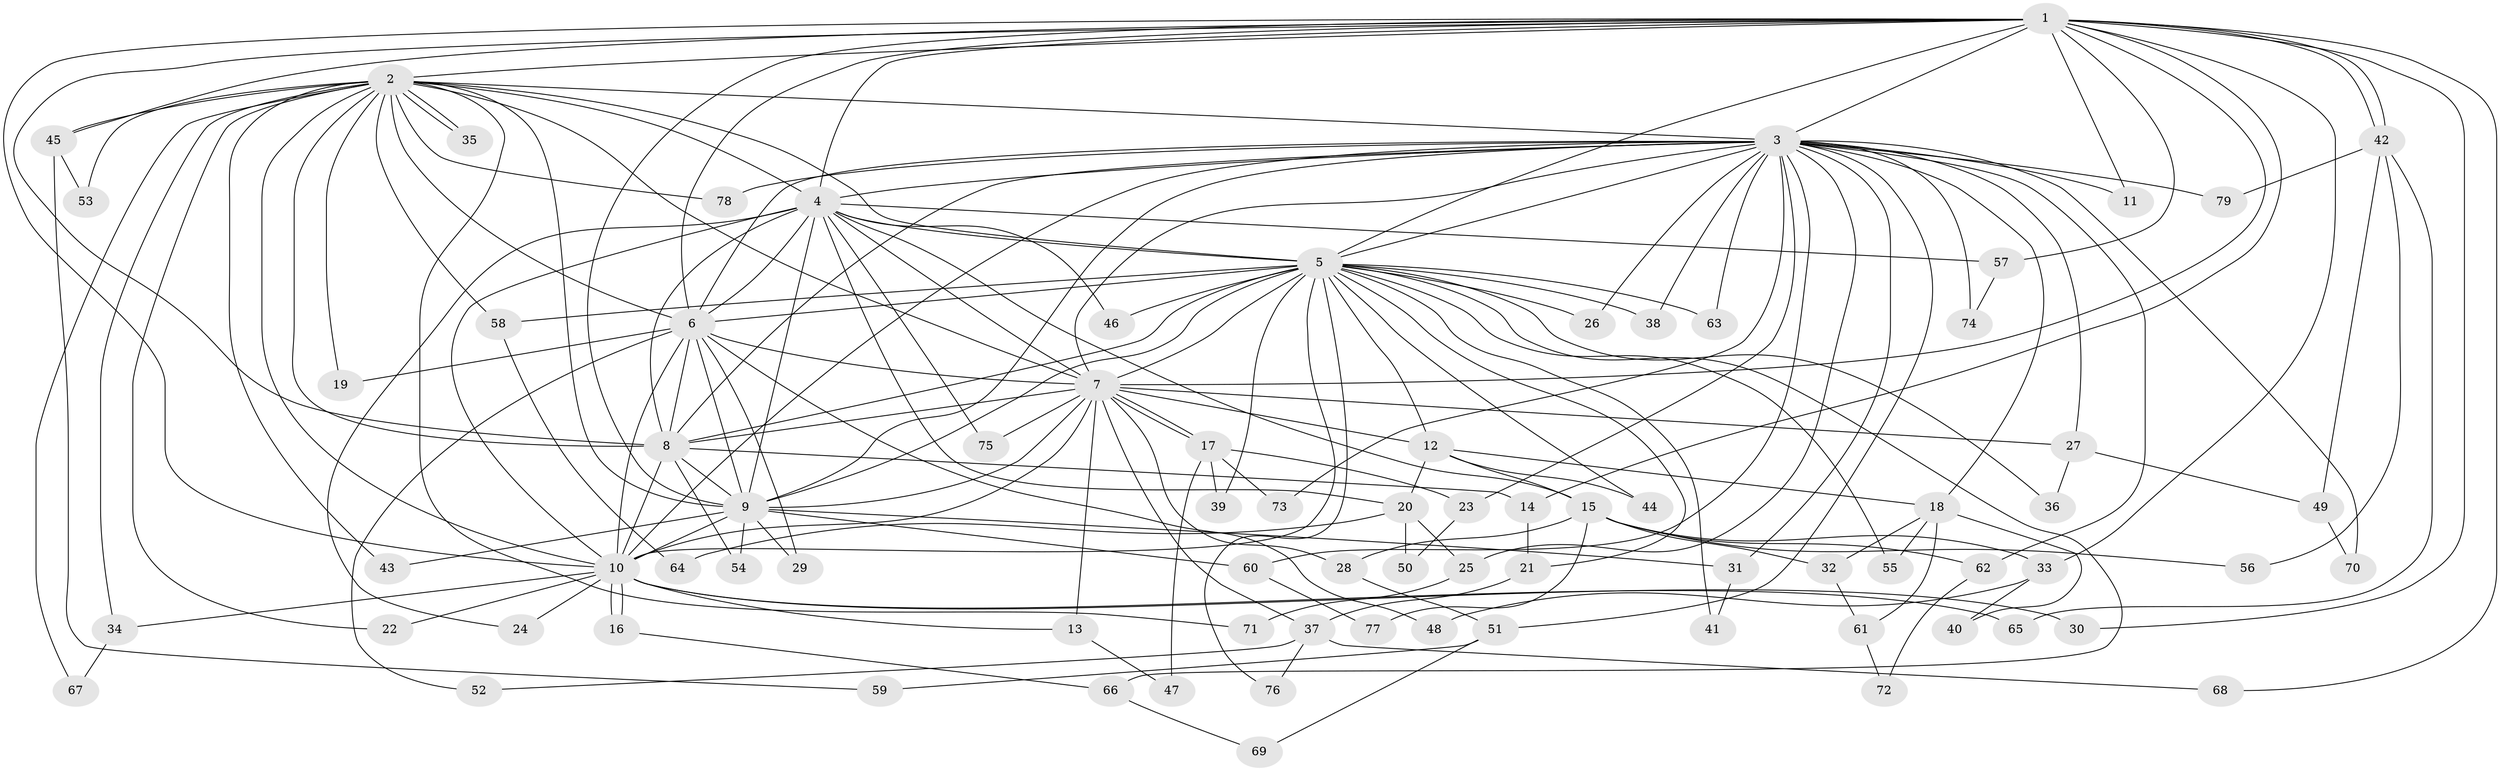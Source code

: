 // coarse degree distribution, {17: 0.03508771929824561, 22: 0.017543859649122806, 24: 0.017543859649122806, 20: 0.017543859649122806, 18: 0.017543859649122806, 9: 0.03508771929824561, 14: 0.017543859649122806, 2: 0.43859649122807015, 3: 0.24561403508771928, 6: 0.05263157894736842, 5: 0.05263157894736842, 4: 0.03508771929824561, 1: 0.017543859649122806}
// Generated by graph-tools (version 1.1) at 2025/23/03/03/25 07:23:47]
// undirected, 79 vertices, 183 edges
graph export_dot {
graph [start="1"]
  node [color=gray90,style=filled];
  1;
  2;
  3;
  4;
  5;
  6;
  7;
  8;
  9;
  10;
  11;
  12;
  13;
  14;
  15;
  16;
  17;
  18;
  19;
  20;
  21;
  22;
  23;
  24;
  25;
  26;
  27;
  28;
  29;
  30;
  31;
  32;
  33;
  34;
  35;
  36;
  37;
  38;
  39;
  40;
  41;
  42;
  43;
  44;
  45;
  46;
  47;
  48;
  49;
  50;
  51;
  52;
  53;
  54;
  55;
  56;
  57;
  58;
  59;
  60;
  61;
  62;
  63;
  64;
  65;
  66;
  67;
  68;
  69;
  70;
  71;
  72;
  73;
  74;
  75;
  76;
  77;
  78;
  79;
  1 -- 2;
  1 -- 3;
  1 -- 4;
  1 -- 5;
  1 -- 6;
  1 -- 7;
  1 -- 8;
  1 -- 9;
  1 -- 10;
  1 -- 11;
  1 -- 14;
  1 -- 30;
  1 -- 33;
  1 -- 42;
  1 -- 42;
  1 -- 45;
  1 -- 57;
  1 -- 68;
  2 -- 3;
  2 -- 4;
  2 -- 5;
  2 -- 6;
  2 -- 7;
  2 -- 8;
  2 -- 9;
  2 -- 10;
  2 -- 19;
  2 -- 22;
  2 -- 34;
  2 -- 35;
  2 -- 35;
  2 -- 43;
  2 -- 45;
  2 -- 53;
  2 -- 58;
  2 -- 67;
  2 -- 71;
  2 -- 78;
  3 -- 4;
  3 -- 5;
  3 -- 6;
  3 -- 7;
  3 -- 8;
  3 -- 9;
  3 -- 10;
  3 -- 11;
  3 -- 18;
  3 -- 23;
  3 -- 25;
  3 -- 26;
  3 -- 27;
  3 -- 31;
  3 -- 38;
  3 -- 51;
  3 -- 60;
  3 -- 62;
  3 -- 63;
  3 -- 70;
  3 -- 73;
  3 -- 74;
  3 -- 78;
  3 -- 79;
  4 -- 5;
  4 -- 6;
  4 -- 7;
  4 -- 8;
  4 -- 9;
  4 -- 10;
  4 -- 15;
  4 -- 20;
  4 -- 24;
  4 -- 46;
  4 -- 57;
  4 -- 75;
  5 -- 6;
  5 -- 7;
  5 -- 8;
  5 -- 9;
  5 -- 10;
  5 -- 12;
  5 -- 21;
  5 -- 26;
  5 -- 36;
  5 -- 38;
  5 -- 39;
  5 -- 41;
  5 -- 44;
  5 -- 46;
  5 -- 55;
  5 -- 58;
  5 -- 63;
  5 -- 66;
  5 -- 76;
  6 -- 7;
  6 -- 8;
  6 -- 9;
  6 -- 10;
  6 -- 19;
  6 -- 29;
  6 -- 48;
  6 -- 52;
  7 -- 8;
  7 -- 9;
  7 -- 10;
  7 -- 12;
  7 -- 13;
  7 -- 17;
  7 -- 17;
  7 -- 27;
  7 -- 28;
  7 -- 37;
  7 -- 75;
  8 -- 9;
  8 -- 10;
  8 -- 14;
  8 -- 54;
  9 -- 10;
  9 -- 29;
  9 -- 31;
  9 -- 43;
  9 -- 54;
  9 -- 60;
  10 -- 13;
  10 -- 16;
  10 -- 16;
  10 -- 22;
  10 -- 24;
  10 -- 30;
  10 -- 34;
  10 -- 65;
  12 -- 15;
  12 -- 18;
  12 -- 20;
  12 -- 44;
  13 -- 47;
  14 -- 21;
  15 -- 28;
  15 -- 32;
  15 -- 33;
  15 -- 56;
  15 -- 62;
  15 -- 77;
  16 -- 66;
  17 -- 23;
  17 -- 39;
  17 -- 47;
  17 -- 73;
  18 -- 32;
  18 -- 40;
  18 -- 55;
  18 -- 61;
  20 -- 25;
  20 -- 50;
  20 -- 64;
  21 -- 37;
  23 -- 50;
  25 -- 71;
  27 -- 36;
  27 -- 49;
  28 -- 51;
  31 -- 41;
  32 -- 61;
  33 -- 40;
  33 -- 48;
  34 -- 67;
  37 -- 52;
  37 -- 68;
  37 -- 76;
  42 -- 49;
  42 -- 56;
  42 -- 65;
  42 -- 79;
  45 -- 53;
  45 -- 59;
  49 -- 70;
  51 -- 59;
  51 -- 69;
  57 -- 74;
  58 -- 64;
  60 -- 77;
  61 -- 72;
  62 -- 72;
  66 -- 69;
}
